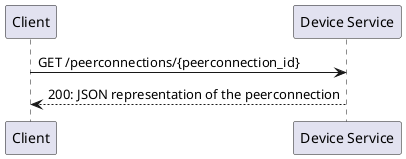 @startuml GetPeerconnection
Client -> "Device Service": GET /peerconnections/{peerconnection_id}
Client <-- "Device Service": 200: JSON representation of the peerconnection
@enduml